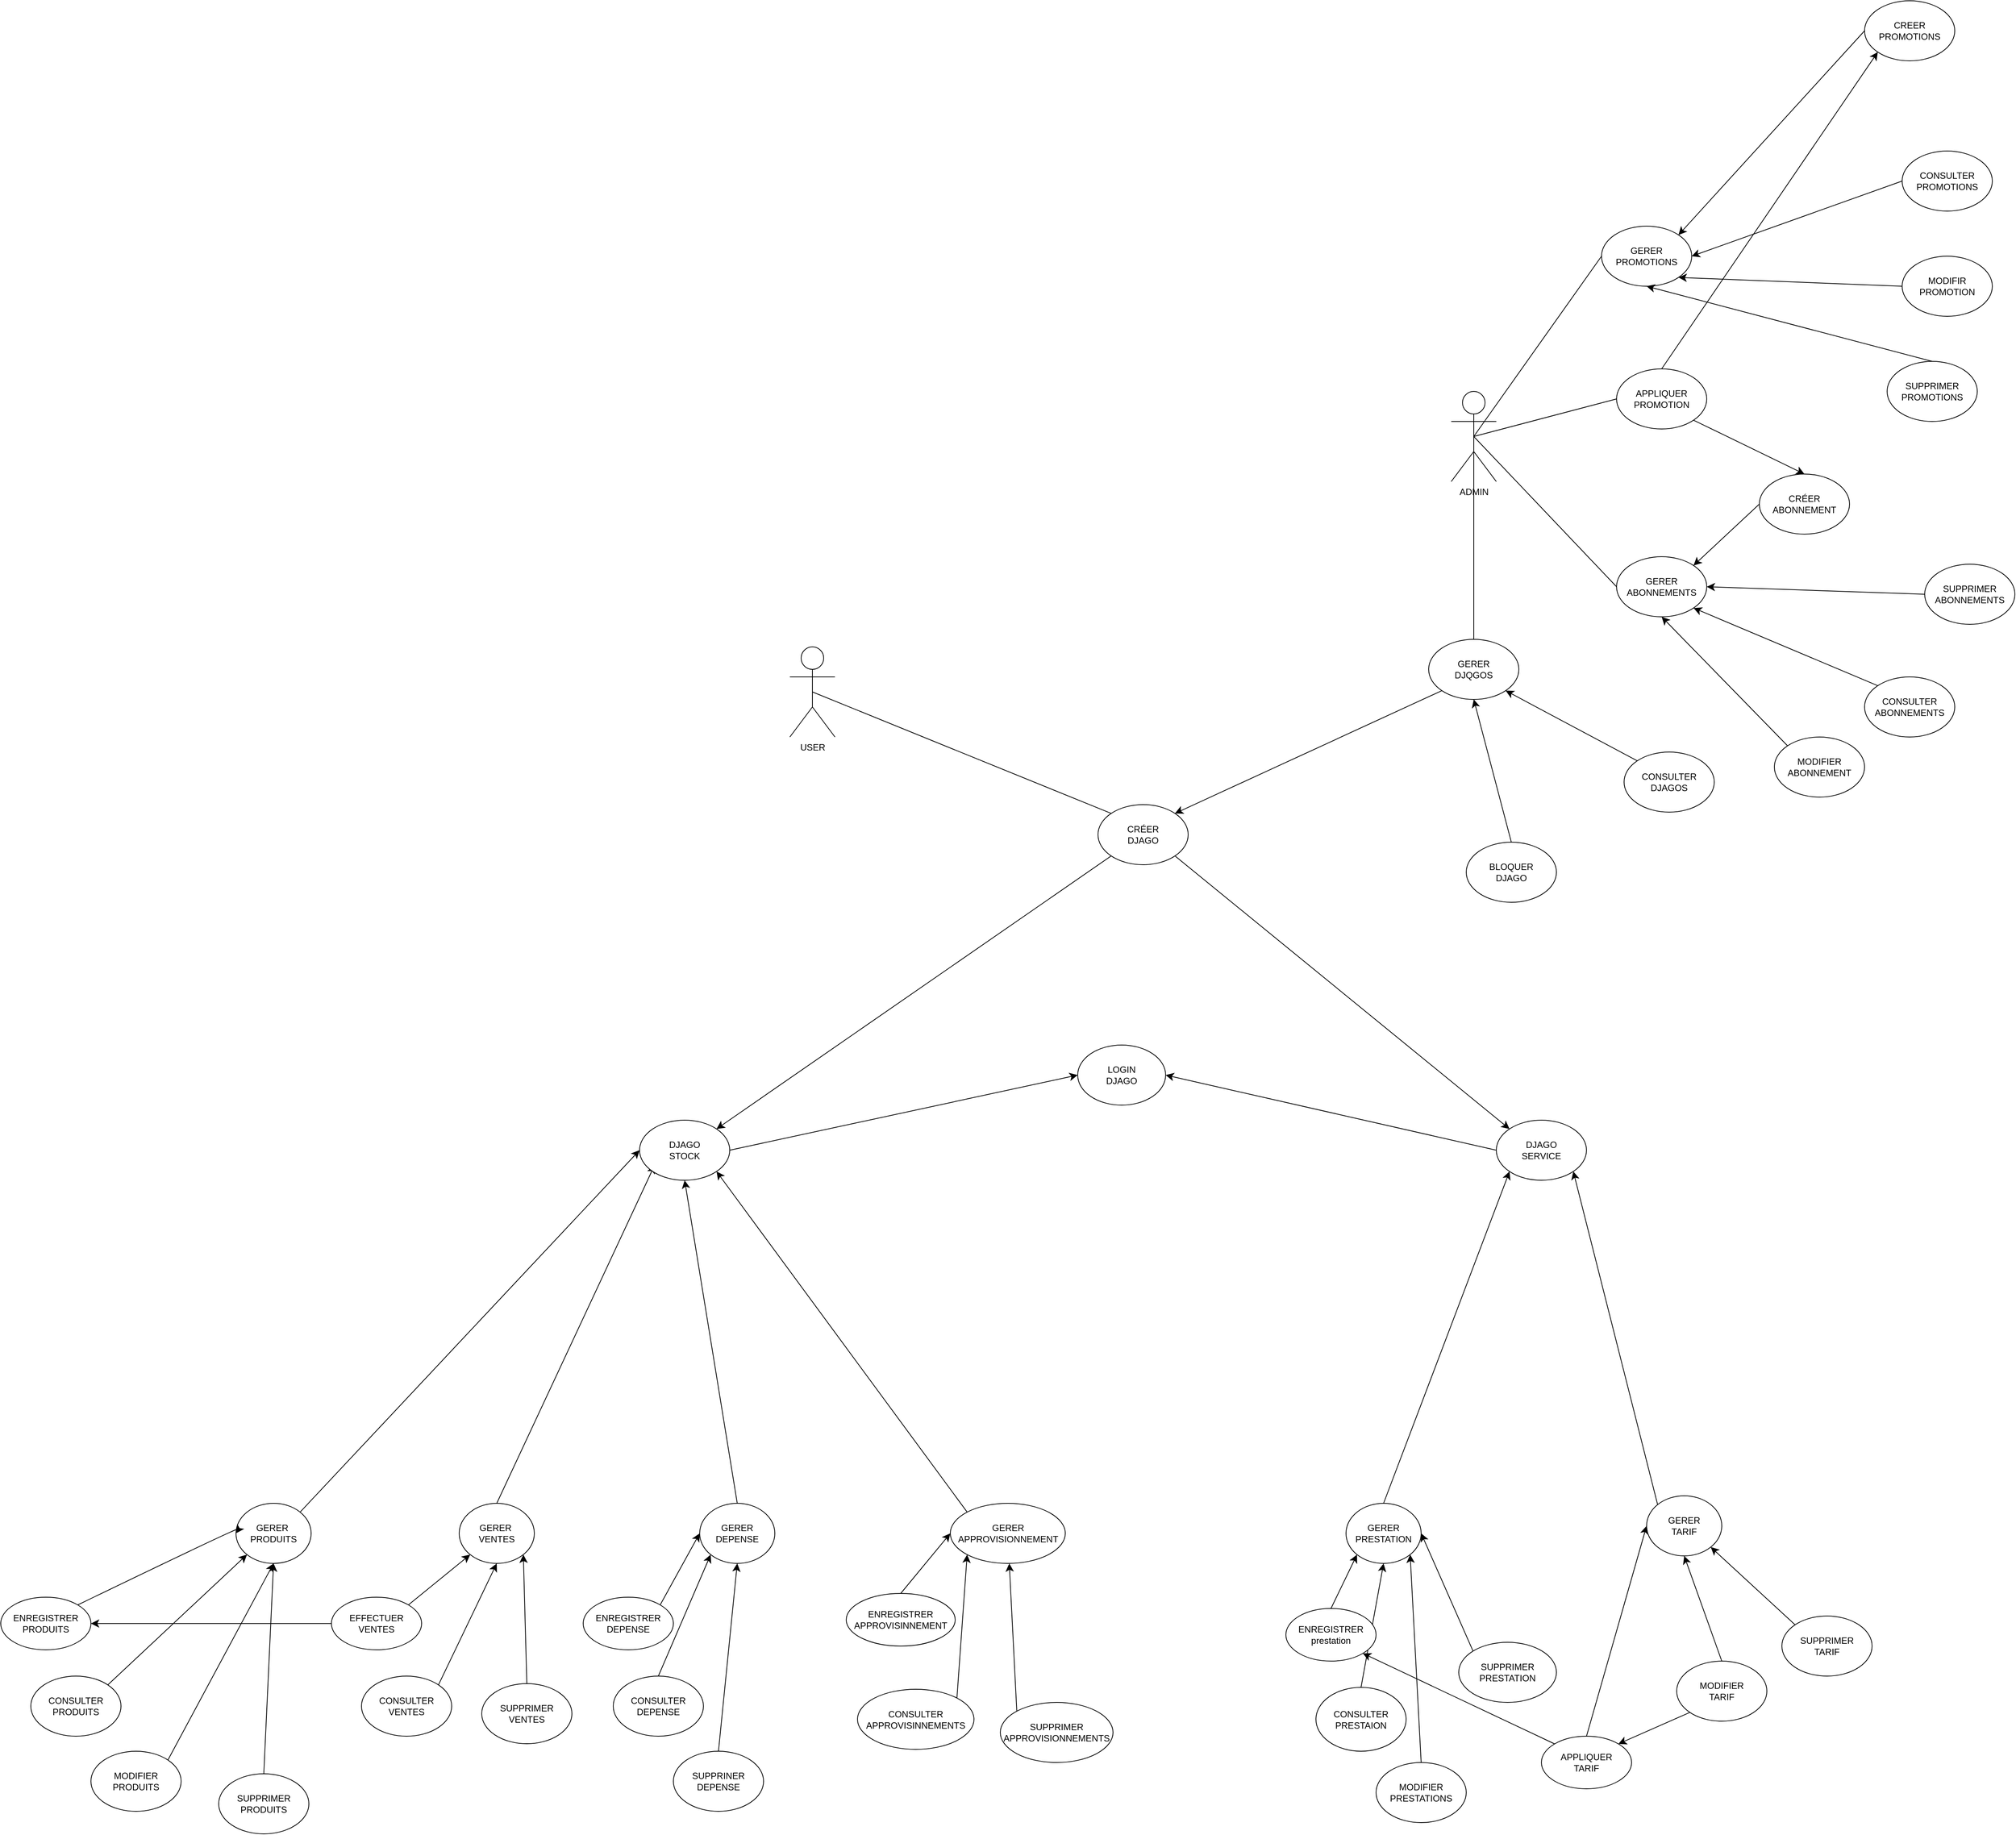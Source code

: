 <mxfile version="24.4.10" type="github">
  <diagram name="Page-1" id="MZ3AWPZT5DLn9-O8bJmc">
    <mxGraphModel dx="5384" dy="4753" grid="1" gridSize="10" guides="1" tooltips="1" connect="1" arrows="1" fold="1" page="1" pageScale="1" pageWidth="827" pageHeight="1169" math="0" shadow="0">
      <root>
        <mxCell id="0" />
        <mxCell id="1" parent="0" />
        <mxCell id="t6TU1K3U_63s48e1gC2M-1" value="USER" style="shape=umlActor;verticalLabelPosition=bottom;verticalAlign=top;html=1;outlineConnect=0;" parent="1" vertex="1">
          <mxGeometry x="-90" y="-940" width="60" height="120" as="geometry" />
        </mxCell>
        <mxCell id="5Mzq799TKKF06reo93Cx-96" style="edgeStyle=none;curved=1;rounded=0;orthogonalLoop=1;jettySize=auto;html=1;exitX=1;exitY=0;exitDx=0;exitDy=0;entryX=0;entryY=0.5;entryDx=0;entryDy=0;fontSize=12;startSize=8;endSize=8;" edge="1" parent="1" source="ilMCgSNwz-HgjAsezBHl-24" target="5Mzq799TKKF06reo93Cx-27">
          <mxGeometry relative="1" as="geometry" />
        </mxCell>
        <mxCell id="ilMCgSNwz-HgjAsezBHl-24" value="GERER&amp;nbsp;&lt;div&gt;PRODUITS&lt;/div&gt;" style="ellipse;whiteSpace=wrap;html=1;spacingTop=0;" parent="1" vertex="1">
          <mxGeometry x="-827" y="200" width="100" height="80" as="geometry" />
        </mxCell>
        <mxCell id="5Mzq799TKKF06reo93Cx-95" style="edgeStyle=none;curved=1;rounded=0;orthogonalLoop=1;jettySize=auto;html=1;exitX=0.5;exitY=0;exitDx=0;exitDy=0;fontSize=12;startSize=8;endSize=8;" edge="1" parent="1" source="ilMCgSNwz-HgjAsezBHl-23">
          <mxGeometry relative="1" as="geometry">
            <mxPoint x="-270" y="-250" as="targetPoint" />
          </mxGeometry>
        </mxCell>
        <mxCell id="ilMCgSNwz-HgjAsezBHl-23" value="GERER&amp;nbsp;&lt;div&gt;VENTES&lt;/div&gt;" style="ellipse;whiteSpace=wrap;html=1;" parent="1" vertex="1">
          <mxGeometry x="-530" y="200" width="100" height="80" as="geometry" />
        </mxCell>
        <mxCell id="5Mzq799TKKF06reo93Cx-94" style="edgeStyle=none;curved=1;rounded=0;orthogonalLoop=1;jettySize=auto;html=1;exitX=0.5;exitY=0;exitDx=0;exitDy=0;entryX=0.5;entryY=1;entryDx=0;entryDy=0;fontSize=12;startSize=8;endSize=8;" edge="1" parent="1" source="ilMCgSNwz-HgjAsezBHl-22" target="5Mzq799TKKF06reo93Cx-27">
          <mxGeometry relative="1" as="geometry" />
        </mxCell>
        <mxCell id="ilMCgSNwz-HgjAsezBHl-22" value="GERER&lt;div&gt;DEPENSE&lt;/div&gt;" style="ellipse;whiteSpace=wrap;html=1;" parent="1" vertex="1">
          <mxGeometry x="-210" y="200" width="100" height="80" as="geometry" />
        </mxCell>
        <mxCell id="5Mzq799TKKF06reo93Cx-93" style="edgeStyle=none;curved=1;rounded=0;orthogonalLoop=1;jettySize=auto;html=1;exitX=0;exitY=0;exitDx=0;exitDy=0;entryX=1;entryY=1;entryDx=0;entryDy=0;fontSize=12;startSize=8;endSize=8;" edge="1" parent="1" source="ilMCgSNwz-HgjAsezBHl-21" target="5Mzq799TKKF06reo93Cx-27">
          <mxGeometry relative="1" as="geometry" />
        </mxCell>
        <mxCell id="ilMCgSNwz-HgjAsezBHl-21" value="GERER&lt;div&gt;APPROVISIONNEMENT&lt;/div&gt;" style="ellipse;whiteSpace=wrap;html=1;" parent="1" vertex="1">
          <mxGeometry x="123.5" y="200" width="153" height="80" as="geometry" />
        </mxCell>
        <mxCell id="5Mzq799TKKF06reo93Cx-89" style="edgeStyle=none;curved=1;rounded=0;orthogonalLoop=1;jettySize=auto;html=1;exitX=0.5;exitY=0;exitDx=0;exitDy=0;entryX=0;entryY=1;entryDx=0;entryDy=0;fontSize=12;startSize=8;endSize=8;" edge="1" parent="1" source="ilMCgSNwz-HgjAsezBHl-20" target="5Mzq799TKKF06reo93Cx-26">
          <mxGeometry relative="1" as="geometry" />
        </mxCell>
        <mxCell id="ilMCgSNwz-HgjAsezBHl-20" value="GERER&lt;div&gt;PRESTATION&lt;/div&gt;" style="ellipse;whiteSpace=wrap;html=1;" parent="1" vertex="1">
          <mxGeometry x="650" y="200" width="100" height="80" as="geometry" />
        </mxCell>
        <mxCell id="5Mzq799TKKF06reo93Cx-91" style="edgeStyle=none;curved=1;rounded=0;orthogonalLoop=1;jettySize=auto;html=1;exitX=0;exitY=0;exitDx=0;exitDy=0;entryX=1;entryY=1;entryDx=0;entryDy=0;fontSize=12;startSize=8;endSize=8;" edge="1" parent="1" source="ilMCgSNwz-HgjAsezBHl-18" target="5Mzq799TKKF06reo93Cx-26">
          <mxGeometry relative="1" as="geometry" />
        </mxCell>
        <mxCell id="ilMCgSNwz-HgjAsezBHl-18" value="GERER&lt;div&gt;TARIF&lt;/div&gt;" style="ellipse;whiteSpace=wrap;html=1;" parent="1" vertex="1">
          <mxGeometry x="1050" y="190" width="100" height="80" as="geometry" />
        </mxCell>
        <mxCell id="5Mzq799TKKF06reo93Cx-97" style="edgeStyle=none;curved=1;rounded=0;orthogonalLoop=1;jettySize=auto;html=1;exitX=0;exitY=1;exitDx=0;exitDy=0;entryX=1;entryY=0;entryDx=0;entryDy=0;fontSize=12;startSize=8;endSize=8;" edge="1" parent="1" source="5Mzq799TKKF06reo93Cx-25" target="5Mzq799TKKF06reo93Cx-27">
          <mxGeometry relative="1" as="geometry" />
        </mxCell>
        <mxCell id="5Mzq799TKKF06reo93Cx-98" style="edgeStyle=none;curved=1;rounded=0;orthogonalLoop=1;jettySize=auto;html=1;exitX=1;exitY=1;exitDx=0;exitDy=0;entryX=0;entryY=0;entryDx=0;entryDy=0;fontSize=12;startSize=8;endSize=8;" edge="1" parent="1" source="5Mzq799TKKF06reo93Cx-25" target="5Mzq799TKKF06reo93Cx-26">
          <mxGeometry relative="1" as="geometry" />
        </mxCell>
        <mxCell id="5Mzq799TKKF06reo93Cx-25" value="CRÉER&lt;div&gt;DJAGO&lt;/div&gt;" style="ellipse;whiteSpace=wrap;html=1;" vertex="1" parent="1">
          <mxGeometry x="320" y="-730" width="120" height="80" as="geometry" />
        </mxCell>
        <mxCell id="5Mzq799TKKF06reo93Cx-102" style="edgeStyle=none;curved=1;rounded=0;orthogonalLoop=1;jettySize=auto;html=1;exitX=0;exitY=0.5;exitDx=0;exitDy=0;entryX=1;entryY=0.5;entryDx=0;entryDy=0;fontSize=12;startSize=8;endSize=8;" edge="1" parent="1" source="5Mzq799TKKF06reo93Cx-26" target="5Mzq799TKKF06reo93Cx-100">
          <mxGeometry relative="1" as="geometry" />
        </mxCell>
        <mxCell id="5Mzq799TKKF06reo93Cx-26" value="DJAGO&lt;div&gt;SERVICE&lt;/div&gt;" style="ellipse;whiteSpace=wrap;html=1;" vertex="1" parent="1">
          <mxGeometry x="850" y="-310" width="120" height="80" as="geometry" />
        </mxCell>
        <mxCell id="5Mzq799TKKF06reo93Cx-103" style="edgeStyle=none;curved=1;rounded=0;orthogonalLoop=1;jettySize=auto;html=1;exitX=1;exitY=0.5;exitDx=0;exitDy=0;entryX=0;entryY=0.5;entryDx=0;entryDy=0;fontSize=12;startSize=8;endSize=8;" edge="1" parent="1" source="5Mzq799TKKF06reo93Cx-27" target="5Mzq799TKKF06reo93Cx-100">
          <mxGeometry relative="1" as="geometry" />
        </mxCell>
        <mxCell id="5Mzq799TKKF06reo93Cx-27" value="DJAGO&lt;div&gt;STOCK&lt;/div&gt;" style="ellipse;whiteSpace=wrap;html=1;" vertex="1" parent="1">
          <mxGeometry x="-290" y="-310" width="120" height="80" as="geometry" />
        </mxCell>
        <mxCell id="5Mzq799TKKF06reo93Cx-59" style="edgeStyle=none;curved=1;rounded=0;orthogonalLoop=1;jettySize=auto;html=1;exitX=1;exitY=0;exitDx=0;exitDy=0;entryX=0.5;entryY=1;entryDx=0;entryDy=0;fontSize=12;startSize=8;endSize=8;" edge="1" parent="1" source="5Mzq799TKKF06reo93Cx-34" target="ilMCgSNwz-HgjAsezBHl-24">
          <mxGeometry relative="1" as="geometry" />
        </mxCell>
        <mxCell id="5Mzq799TKKF06reo93Cx-34" value="MODIFIER&lt;div&gt;PRODUITS&lt;/div&gt;" style="ellipse;whiteSpace=wrap;html=1;" vertex="1" parent="1">
          <mxGeometry x="-1020" y="530" width="120" height="80" as="geometry" />
        </mxCell>
        <mxCell id="5Mzq799TKKF06reo93Cx-58" style="edgeStyle=none;curved=1;rounded=0;orthogonalLoop=1;jettySize=auto;html=1;exitX=1;exitY=0;exitDx=0;exitDy=0;entryX=0;entryY=1;entryDx=0;entryDy=0;fontSize=12;startSize=8;endSize=8;" edge="1" parent="1" source="5Mzq799TKKF06reo93Cx-35" target="ilMCgSNwz-HgjAsezBHl-24">
          <mxGeometry relative="1" as="geometry" />
        </mxCell>
        <mxCell id="5Mzq799TKKF06reo93Cx-35" value="&lt;div&gt;CONSULTER&lt;/div&gt;&lt;div&gt;PRODUITS&lt;/div&gt;" style="ellipse;whiteSpace=wrap;html=1;" vertex="1" parent="1">
          <mxGeometry x="-1100" y="430" width="120" height="80" as="geometry" />
        </mxCell>
        <mxCell id="5Mzq799TKKF06reo93Cx-57" style="edgeStyle=none;curved=1;rounded=0;orthogonalLoop=1;jettySize=auto;html=1;exitX=1;exitY=0;exitDx=0;exitDy=0;entryX=0;entryY=0.5;entryDx=0;entryDy=0;fontSize=12;startSize=8;endSize=8;" edge="1" parent="1" source="5Mzq799TKKF06reo93Cx-36" target="ilMCgSNwz-HgjAsezBHl-24">
          <mxGeometry relative="1" as="geometry">
            <Array as="points">
              <mxPoint x="-820" y="230" />
            </Array>
          </mxGeometry>
        </mxCell>
        <mxCell id="5Mzq799TKKF06reo93Cx-36" value="&lt;div&gt;ENREGISTRER&lt;/div&gt;&lt;div&gt;PRODUITS&lt;/div&gt;" style="ellipse;whiteSpace=wrap;html=1;" vertex="1" parent="1">
          <mxGeometry x="-1140" y="325" width="120" height="70" as="geometry" />
        </mxCell>
        <mxCell id="5Mzq799TKKF06reo93Cx-60" style="edgeStyle=none;curved=1;rounded=0;orthogonalLoop=1;jettySize=auto;html=1;exitX=0.5;exitY=0;exitDx=0;exitDy=0;entryX=0.5;entryY=1;entryDx=0;entryDy=0;fontSize=12;startSize=8;endSize=8;" edge="1" parent="1" source="5Mzq799TKKF06reo93Cx-38" target="ilMCgSNwz-HgjAsezBHl-24">
          <mxGeometry relative="1" as="geometry" />
        </mxCell>
        <mxCell id="5Mzq799TKKF06reo93Cx-38" value="SUPPRIMER&lt;div&gt;PRODUITS&lt;/div&gt;" style="ellipse;whiteSpace=wrap;html=1;" vertex="1" parent="1">
          <mxGeometry x="-850" y="560" width="120" height="80" as="geometry" />
        </mxCell>
        <mxCell id="5Mzq799TKKF06reo93Cx-63" style="edgeStyle=none;curved=1;rounded=0;orthogonalLoop=1;jettySize=auto;html=1;exitX=1;exitY=0;exitDx=0;exitDy=0;entryX=0.5;entryY=1;entryDx=0;entryDy=0;fontSize=12;startSize=8;endSize=8;" edge="1" parent="1" source="5Mzq799TKKF06reo93Cx-40" target="ilMCgSNwz-HgjAsezBHl-23">
          <mxGeometry relative="1" as="geometry" />
        </mxCell>
        <mxCell id="5Mzq799TKKF06reo93Cx-40" value="CONSULTER&lt;div&gt;VENTES&lt;/div&gt;" style="ellipse;whiteSpace=wrap;html=1;" vertex="1" parent="1">
          <mxGeometry x="-660" y="430" width="120" height="80" as="geometry" />
        </mxCell>
        <mxCell id="5Mzq799TKKF06reo93Cx-61" style="edgeStyle=none;curved=1;rounded=0;orthogonalLoop=1;jettySize=auto;html=1;exitX=1;exitY=0;exitDx=0;exitDy=0;entryX=0;entryY=1;entryDx=0;entryDy=0;fontSize=12;startSize=8;endSize=8;" edge="1" parent="1" source="5Mzq799TKKF06reo93Cx-41" target="ilMCgSNwz-HgjAsezBHl-23">
          <mxGeometry relative="1" as="geometry" />
        </mxCell>
        <mxCell id="5Mzq799TKKF06reo93Cx-62" style="edgeStyle=none;curved=1;rounded=0;orthogonalLoop=1;jettySize=auto;html=1;entryX=1;entryY=0.5;entryDx=0;entryDy=0;fontSize=12;startSize=8;endSize=8;" edge="1" parent="1" source="5Mzq799TKKF06reo93Cx-41" target="5Mzq799TKKF06reo93Cx-36">
          <mxGeometry relative="1" as="geometry" />
        </mxCell>
        <mxCell id="5Mzq799TKKF06reo93Cx-41" value="EFFECTUER&lt;div&gt;VENTES&lt;/div&gt;" style="ellipse;whiteSpace=wrap;html=1;" vertex="1" parent="1">
          <mxGeometry x="-700" y="325" width="120" height="70" as="geometry" />
        </mxCell>
        <mxCell id="5Mzq799TKKF06reo93Cx-64" style="edgeStyle=none;curved=1;rounded=0;orthogonalLoop=1;jettySize=auto;html=1;exitX=0.5;exitY=0;exitDx=0;exitDy=0;entryX=1;entryY=1;entryDx=0;entryDy=0;fontSize=12;startSize=8;endSize=8;" edge="1" parent="1" source="5Mzq799TKKF06reo93Cx-42" target="ilMCgSNwz-HgjAsezBHl-23">
          <mxGeometry relative="1" as="geometry" />
        </mxCell>
        <mxCell id="5Mzq799TKKF06reo93Cx-42" value="SUPPRIMER&lt;div&gt;VENTES&lt;/div&gt;" style="ellipse;whiteSpace=wrap;html=1;" vertex="1" parent="1">
          <mxGeometry x="-500" y="440" width="120" height="80" as="geometry" />
        </mxCell>
        <mxCell id="5Mzq799TKKF06reo93Cx-67" style="edgeStyle=none;curved=1;rounded=0;orthogonalLoop=1;jettySize=auto;html=1;exitX=0.5;exitY=0;exitDx=0;exitDy=0;entryX=0.5;entryY=1;entryDx=0;entryDy=0;fontSize=12;startSize=8;endSize=8;" edge="1" parent="1" source="5Mzq799TKKF06reo93Cx-43" target="ilMCgSNwz-HgjAsezBHl-22">
          <mxGeometry relative="1" as="geometry" />
        </mxCell>
        <mxCell id="5Mzq799TKKF06reo93Cx-43" value="SUPPRINER&lt;div&gt;DEPENSE&lt;/div&gt;" style="ellipse;whiteSpace=wrap;html=1;" vertex="1" parent="1">
          <mxGeometry x="-245" y="530" width="120" height="80" as="geometry" />
        </mxCell>
        <mxCell id="5Mzq799TKKF06reo93Cx-66" style="edgeStyle=none;curved=1;rounded=0;orthogonalLoop=1;jettySize=auto;html=1;exitX=0.5;exitY=0;exitDx=0;exitDy=0;entryX=0;entryY=1;entryDx=0;entryDy=0;fontSize=12;startSize=8;endSize=8;" edge="1" parent="1" source="5Mzq799TKKF06reo93Cx-44" target="ilMCgSNwz-HgjAsezBHl-22">
          <mxGeometry relative="1" as="geometry" />
        </mxCell>
        <mxCell id="5Mzq799TKKF06reo93Cx-44" value="CONSULTER&lt;div&gt;DEPENSE&lt;/div&gt;" style="ellipse;whiteSpace=wrap;html=1;" vertex="1" parent="1">
          <mxGeometry x="-325" y="430" width="120" height="80" as="geometry" />
        </mxCell>
        <mxCell id="5Mzq799TKKF06reo93Cx-65" style="edgeStyle=none;curved=1;rounded=0;orthogonalLoop=1;jettySize=auto;html=1;exitX=1;exitY=0;exitDx=0;exitDy=0;entryX=0;entryY=0.5;entryDx=0;entryDy=0;fontSize=12;startSize=8;endSize=8;" edge="1" parent="1" source="5Mzq799TKKF06reo93Cx-45" target="ilMCgSNwz-HgjAsezBHl-22">
          <mxGeometry relative="1" as="geometry" />
        </mxCell>
        <mxCell id="5Mzq799TKKF06reo93Cx-45" value="&lt;div&gt;ENREGISTRER&lt;/div&gt;&lt;div&gt;DEPENSE&lt;/div&gt;" style="ellipse;whiteSpace=wrap;html=1;" vertex="1" parent="1">
          <mxGeometry x="-365" y="325" width="120" height="70" as="geometry" />
        </mxCell>
        <mxCell id="5Mzq799TKKF06reo93Cx-69" style="edgeStyle=none;curved=1;rounded=0;orthogonalLoop=1;jettySize=auto;html=1;exitX=1;exitY=0;exitDx=0;exitDy=0;entryX=0;entryY=1;entryDx=0;entryDy=0;fontSize=12;startSize=8;endSize=8;" edge="1" parent="1" source="5Mzq799TKKF06reo93Cx-48" target="ilMCgSNwz-HgjAsezBHl-21">
          <mxGeometry relative="1" as="geometry" />
        </mxCell>
        <mxCell id="5Mzq799TKKF06reo93Cx-48" value="CONSULTER&lt;div&gt;APPROVISINNEMENTS&lt;br&gt;&lt;/div&gt;" style="ellipse;whiteSpace=wrap;html=1;" vertex="1" parent="1">
          <mxGeometry y="447.5" width="155" height="80" as="geometry" />
        </mxCell>
        <mxCell id="5Mzq799TKKF06reo93Cx-68" style="edgeStyle=none;curved=1;rounded=0;orthogonalLoop=1;jettySize=auto;html=1;exitX=0.5;exitY=0;exitDx=0;exitDy=0;entryX=0;entryY=0.5;entryDx=0;entryDy=0;fontSize=12;startSize=8;endSize=8;" edge="1" parent="1" source="5Mzq799TKKF06reo93Cx-49" target="ilMCgSNwz-HgjAsezBHl-21">
          <mxGeometry relative="1" as="geometry" />
        </mxCell>
        <mxCell id="5Mzq799TKKF06reo93Cx-49" value="ENREGISTRER&lt;div&gt;APPROVISINNEMENT&lt;/div&gt;" style="ellipse;whiteSpace=wrap;html=1;" vertex="1" parent="1">
          <mxGeometry x="-15" y="320" width="145" height="70" as="geometry" />
        </mxCell>
        <mxCell id="5Mzq799TKKF06reo93Cx-70" style="edgeStyle=none;curved=1;rounded=0;orthogonalLoop=1;jettySize=auto;html=1;exitX=0;exitY=0;exitDx=0;exitDy=0;fontSize=12;startSize=8;endSize=8;" edge="1" parent="1" source="5Mzq799TKKF06reo93Cx-50" target="ilMCgSNwz-HgjAsezBHl-21">
          <mxGeometry relative="1" as="geometry" />
        </mxCell>
        <mxCell id="5Mzq799TKKF06reo93Cx-50" value="SUPPRIMER&lt;div&gt;APPROVISIONNEMENTS&lt;/div&gt;" style="ellipse;whiteSpace=wrap;html=1;" vertex="1" parent="1">
          <mxGeometry x="190" y="465" width="150" height="80" as="geometry" />
        </mxCell>
        <mxCell id="5Mzq799TKKF06reo93Cx-74" style="edgeStyle=none;curved=1;rounded=0;orthogonalLoop=1;jettySize=auto;html=1;exitX=0.5;exitY=0;exitDx=0;exitDy=0;fontSize=12;startSize=8;endSize=8;entryX=1;entryY=1;entryDx=0;entryDy=0;" edge="1" parent="1" source="5Mzq799TKKF06reo93Cx-52" target="ilMCgSNwz-HgjAsezBHl-20">
          <mxGeometry relative="1" as="geometry">
            <mxPoint x="750.556" y="240" as="targetPoint" />
          </mxGeometry>
        </mxCell>
        <mxCell id="5Mzq799TKKF06reo93Cx-52" value="MODIFIER&lt;div&gt;PRESTATIONS&lt;/div&gt;" style="ellipse;whiteSpace=wrap;html=1;" vertex="1" parent="1">
          <mxGeometry x="690" y="545" width="120" height="80" as="geometry" />
        </mxCell>
        <mxCell id="5Mzq799TKKF06reo93Cx-72" style="edgeStyle=none;curved=1;rounded=0;orthogonalLoop=1;jettySize=auto;html=1;exitX=0.5;exitY=0;exitDx=0;exitDy=0;entryX=0.5;entryY=1;entryDx=0;entryDy=0;fontSize=12;startSize=8;endSize=8;" edge="1" parent="1" source="5Mzq799TKKF06reo93Cx-53" target="ilMCgSNwz-HgjAsezBHl-20">
          <mxGeometry relative="1" as="geometry" />
        </mxCell>
        <mxCell id="5Mzq799TKKF06reo93Cx-53" value="&lt;div&gt;CONSULTER&lt;/div&gt;&lt;div&gt;PRESTAION&lt;/div&gt;" style="ellipse;whiteSpace=wrap;html=1;" vertex="1" parent="1">
          <mxGeometry x="610" y="445" width="120" height="85" as="geometry" />
        </mxCell>
        <mxCell id="5Mzq799TKKF06reo93Cx-71" style="edgeStyle=none;curved=1;rounded=0;orthogonalLoop=1;jettySize=auto;html=1;exitX=0.5;exitY=0;exitDx=0;exitDy=0;entryX=0;entryY=1;entryDx=0;entryDy=0;fontSize=12;startSize=8;endSize=8;" edge="1" parent="1" source="5Mzq799TKKF06reo93Cx-54" target="ilMCgSNwz-HgjAsezBHl-20">
          <mxGeometry relative="1" as="geometry" />
        </mxCell>
        <mxCell id="5Mzq799TKKF06reo93Cx-54" value="&lt;div&gt;ENREGISTRER&lt;/div&gt;&lt;div&gt;prestation&lt;/div&gt;" style="ellipse;whiteSpace=wrap;html=1;" vertex="1" parent="1">
          <mxGeometry x="570" y="340" width="120" height="70" as="geometry" />
        </mxCell>
        <mxCell id="5Mzq799TKKF06reo93Cx-79" style="edgeStyle=none;curved=1;rounded=0;orthogonalLoop=1;jettySize=auto;html=1;exitX=0;exitY=0;exitDx=0;exitDy=0;entryX=1;entryY=0.5;entryDx=0;entryDy=0;fontSize=12;startSize=8;endSize=8;" edge="1" parent="1" source="5Mzq799TKKF06reo93Cx-55" target="ilMCgSNwz-HgjAsezBHl-20">
          <mxGeometry relative="1" as="geometry" />
        </mxCell>
        <mxCell id="5Mzq799TKKF06reo93Cx-55" value="SUPPRIMER&lt;div&gt;PRESTATION&lt;/div&gt;" style="ellipse;whiteSpace=wrap;html=1;" vertex="1" parent="1">
          <mxGeometry x="800" y="385" width="130" height="80" as="geometry" />
        </mxCell>
        <mxCell id="5Mzq799TKKF06reo93Cx-85" style="edgeStyle=none;curved=1;rounded=0;orthogonalLoop=1;jettySize=auto;html=1;exitX=0;exitY=1;exitDx=0;exitDy=0;entryX=1;entryY=0;entryDx=0;entryDy=0;fontSize=12;startSize=8;endSize=8;" edge="1" parent="1" source="5Mzq799TKKF06reo93Cx-75" target="5Mzq799TKKF06reo93Cx-77">
          <mxGeometry relative="1" as="geometry" />
        </mxCell>
        <mxCell id="5Mzq799TKKF06reo93Cx-86" style="edgeStyle=none;curved=1;rounded=0;orthogonalLoop=1;jettySize=auto;html=1;exitX=0.5;exitY=0;exitDx=0;exitDy=0;entryX=0.5;entryY=1;entryDx=0;entryDy=0;fontSize=12;startSize=8;endSize=8;" edge="1" parent="1" source="5Mzq799TKKF06reo93Cx-75" target="ilMCgSNwz-HgjAsezBHl-18">
          <mxGeometry relative="1" as="geometry" />
        </mxCell>
        <mxCell id="5Mzq799TKKF06reo93Cx-75" value="MODIFIER&lt;div&gt;TARIF&lt;/div&gt;" style="ellipse;whiteSpace=wrap;html=1;" vertex="1" parent="1">
          <mxGeometry x="1090" y="410" width="120" height="80" as="geometry" />
        </mxCell>
        <mxCell id="5Mzq799TKKF06reo93Cx-80" style="edgeStyle=none;curved=1;rounded=0;orthogonalLoop=1;jettySize=auto;html=1;exitX=0.5;exitY=0;exitDx=0;exitDy=0;entryX=0;entryY=0.5;entryDx=0;entryDy=0;fontSize=12;startSize=8;endSize=8;" edge="1" parent="1" source="5Mzq799TKKF06reo93Cx-77" target="ilMCgSNwz-HgjAsezBHl-18">
          <mxGeometry relative="1" as="geometry" />
        </mxCell>
        <mxCell id="5Mzq799TKKF06reo93Cx-81" style="edgeStyle=none;curved=1;rounded=0;orthogonalLoop=1;jettySize=auto;html=1;exitX=0;exitY=0;exitDx=0;exitDy=0;entryX=1;entryY=1;entryDx=0;entryDy=0;fontSize=12;startSize=8;endSize=8;" edge="1" parent="1" source="5Mzq799TKKF06reo93Cx-77" target="5Mzq799TKKF06reo93Cx-54">
          <mxGeometry relative="1" as="geometry" />
        </mxCell>
        <mxCell id="5Mzq799TKKF06reo93Cx-77" value="&lt;div&gt;APPLIQUER&lt;/div&gt;&lt;div&gt;TARIF&lt;/div&gt;" style="ellipse;whiteSpace=wrap;html=1;" vertex="1" parent="1">
          <mxGeometry x="910" y="510" width="120" height="70" as="geometry" />
        </mxCell>
        <mxCell id="5Mzq799TKKF06reo93Cx-87" style="edgeStyle=none;curved=1;rounded=0;orthogonalLoop=1;jettySize=auto;html=1;exitX=0;exitY=0;exitDx=0;exitDy=0;entryX=1;entryY=1;entryDx=0;entryDy=0;fontSize=12;startSize=8;endSize=8;" edge="1" parent="1" source="5Mzq799TKKF06reo93Cx-78" target="ilMCgSNwz-HgjAsezBHl-18">
          <mxGeometry relative="1" as="geometry" />
        </mxCell>
        <mxCell id="5Mzq799TKKF06reo93Cx-78" value="SUPPRIMER&lt;div&gt;TARIF&lt;/div&gt;" style="ellipse;whiteSpace=wrap;html=1;" vertex="1" parent="1">
          <mxGeometry x="1230" y="350" width="120" height="80" as="geometry" />
        </mxCell>
        <mxCell id="5Mzq799TKKF06reo93Cx-100" value="LOGIN&lt;div&gt;DJAGO&lt;/div&gt;" style="ellipse;whiteSpace=wrap;html=1;" vertex="1" parent="1">
          <mxGeometry x="293" y="-410" width="117" height="80" as="geometry" />
        </mxCell>
        <mxCell id="5Mzq799TKKF06reo93Cx-109" value="ADMIN" style="shape=umlActor;verticalLabelPosition=bottom;verticalAlign=top;html=1;outlineConnect=0;" vertex="1" parent="1">
          <mxGeometry x="790" y="-1280" width="60" height="120" as="geometry" />
        </mxCell>
        <mxCell id="5Mzq799TKKF06reo93Cx-118" style="edgeStyle=none;curved=1;rounded=0;orthogonalLoop=1;jettySize=auto;html=1;exitX=0;exitY=1;exitDx=0;exitDy=0;entryX=1;entryY=0;entryDx=0;entryDy=0;fontSize=12;startSize=8;endSize=8;" edge="1" parent="1" source="5Mzq799TKKF06reo93Cx-117" target="5Mzq799TKKF06reo93Cx-25">
          <mxGeometry relative="1" as="geometry" />
        </mxCell>
        <mxCell id="5Mzq799TKKF06reo93Cx-117" value="GERER&lt;div&gt;DJQGOS&lt;/div&gt;" style="ellipse;whiteSpace=wrap;html=1;" vertex="1" parent="1">
          <mxGeometry x="760" y="-950" width="120" height="80" as="geometry" />
        </mxCell>
        <mxCell id="5Mzq799TKKF06reo93Cx-121" value="" style="endArrow=none;html=1;rounded=0;fontSize=12;startSize=8;endSize=8;curved=1;entryX=0.5;entryY=0.5;entryDx=0;entryDy=0;entryPerimeter=0;exitX=0.5;exitY=0;exitDx=0;exitDy=0;" edge="1" parent="1" source="5Mzq799TKKF06reo93Cx-117" target="5Mzq799TKKF06reo93Cx-109">
          <mxGeometry width="50" height="50" relative="1" as="geometry">
            <mxPoint x="860" y="-860" as="sourcePoint" />
            <mxPoint x="910" y="-910" as="targetPoint" />
          </mxGeometry>
        </mxCell>
        <mxCell id="5Mzq799TKKF06reo93Cx-122" value="" style="endArrow=none;html=1;rounded=0;fontSize=12;startSize=8;endSize=8;curved=1;exitX=0.5;exitY=0.5;exitDx=0;exitDy=0;exitPerimeter=0;entryX=0;entryY=0;entryDx=0;entryDy=0;" edge="1" parent="1" source="t6TU1K3U_63s48e1gC2M-1" target="5Mzq799TKKF06reo93Cx-25">
          <mxGeometry width="50" height="50" relative="1" as="geometry">
            <mxPoint x="860" y="-860" as="sourcePoint" />
            <mxPoint x="910" y="-910" as="targetPoint" />
          </mxGeometry>
        </mxCell>
        <mxCell id="5Mzq799TKKF06reo93Cx-141" style="edgeStyle=none;curved=1;rounded=0;orthogonalLoop=1;jettySize=auto;html=1;exitX=0;exitY=0;exitDx=0;exitDy=0;entryX=1;entryY=1;entryDx=0;entryDy=0;fontSize=12;startSize=8;endSize=8;" edge="1" parent="1" source="5Mzq799TKKF06reo93Cx-125" target="5Mzq799TKKF06reo93Cx-117">
          <mxGeometry relative="1" as="geometry" />
        </mxCell>
        <mxCell id="5Mzq799TKKF06reo93Cx-125" value="CONSULTER&lt;div&gt;DJAGOS&lt;/div&gt;" style="ellipse;whiteSpace=wrap;html=1;" vertex="1" parent="1">
          <mxGeometry x="1020" y="-800" width="120" height="80" as="geometry" />
        </mxCell>
        <mxCell id="5Mzq799TKKF06reo93Cx-142" style="edgeStyle=none;curved=1;rounded=0;orthogonalLoop=1;jettySize=auto;html=1;exitX=0.5;exitY=0;exitDx=0;exitDy=0;entryX=0.5;entryY=1;entryDx=0;entryDy=0;fontSize=12;startSize=8;endSize=8;" edge="1" parent="1" source="5Mzq799TKKF06reo93Cx-126" target="5Mzq799TKKF06reo93Cx-117">
          <mxGeometry relative="1" as="geometry" />
        </mxCell>
        <mxCell id="5Mzq799TKKF06reo93Cx-126" value="BLOQUER&lt;div&gt;DJAGO&lt;/div&gt;" style="ellipse;whiteSpace=wrap;html=1;" vertex="1" parent="1">
          <mxGeometry x="810" y="-680" width="120" height="80" as="geometry" />
        </mxCell>
        <mxCell id="5Mzq799TKKF06reo93Cx-144" style="edgeStyle=none;curved=1;rounded=0;orthogonalLoop=1;jettySize=auto;html=1;exitX=0;exitY=0.5;exitDx=0;exitDy=0;entryX=1;entryY=0;entryDx=0;entryDy=0;fontSize=12;startSize=8;endSize=8;" edge="1" parent="1" source="5Mzq799TKKF06reo93Cx-128" target="5Mzq799TKKF06reo93Cx-130">
          <mxGeometry relative="1" as="geometry" />
        </mxCell>
        <mxCell id="5Mzq799TKKF06reo93Cx-128" value="CRÉER&lt;div&gt;ABONNEMENT&lt;/div&gt;" style="ellipse;whiteSpace=wrap;html=1;" vertex="1" parent="1">
          <mxGeometry x="1200" y="-1170" width="120" height="80" as="geometry" />
        </mxCell>
        <mxCell id="5Mzq799TKKF06reo93Cx-151" style="edgeStyle=none;curved=1;rounded=0;orthogonalLoop=1;jettySize=auto;html=1;exitX=0;exitY=0.5;exitDx=0;exitDy=0;entryX=1;entryY=0;entryDx=0;entryDy=0;fontSize=12;startSize=8;endSize=8;" edge="1" parent="1" source="5Mzq799TKKF06reo93Cx-129" target="5Mzq799TKKF06reo93Cx-131">
          <mxGeometry relative="1" as="geometry" />
        </mxCell>
        <mxCell id="5Mzq799TKKF06reo93Cx-129" value="CREER PROMOTIONS" style="ellipse;whiteSpace=wrap;html=1;" vertex="1" parent="1">
          <mxGeometry x="1340" y="-1800" width="120" height="80" as="geometry" />
        </mxCell>
        <mxCell id="5Mzq799TKKF06reo93Cx-130" value="GERER&lt;div&gt;ABONNEMENTS&lt;/div&gt;" style="ellipse;whiteSpace=wrap;html=1;" vertex="1" parent="1">
          <mxGeometry x="1010" y="-1060" width="120" height="80" as="geometry" />
        </mxCell>
        <mxCell id="5Mzq799TKKF06reo93Cx-131" value="GERER&lt;div&gt;PROMOTIONS&lt;/div&gt;" style="ellipse;whiteSpace=wrap;html=1;" vertex="1" parent="1">
          <mxGeometry x="990" y="-1500" width="120" height="80" as="geometry" />
        </mxCell>
        <mxCell id="5Mzq799TKKF06reo93Cx-146" style="edgeStyle=none;curved=1;rounded=0;orthogonalLoop=1;jettySize=auto;html=1;exitX=0;exitY=0;exitDx=0;exitDy=0;entryX=1;entryY=1;entryDx=0;entryDy=0;fontSize=12;startSize=8;endSize=8;" edge="1" parent="1" source="5Mzq799TKKF06reo93Cx-135" target="5Mzq799TKKF06reo93Cx-130">
          <mxGeometry relative="1" as="geometry" />
        </mxCell>
        <mxCell id="5Mzq799TKKF06reo93Cx-135" value="&lt;div&gt;CONSULTER&lt;/div&gt;&lt;div&gt;ABONNEMENTS&lt;span style=&quot;color: rgba(0, 0, 0, 0); font-family: monospace; font-size: 0px; text-align: start; text-wrap: nowrap; background-color: initial;&quot;&gt;%3CmxGraphModel%3E%3Croot%3E%3CmxCell%20id%3D%220%22%2F%3E%3CmxCell%20id%3D%221%22%20parent%3D%220%22%2F%3E%3CmxCell%20id%3D%222%22%20value%3D%22CR%C3%89ER%26lt%3Bdiv%26gt%3BABONNEMENT%26lt%3B%2Fdiv%26gt%3B%22%20style%3D%22ellipse%3BwhiteSpace%3Dwrap%3Bhtml%3D1%3B%22%20vertex%3D%221%22%20parent%3D%221%22%3E%3CmxGeometry%20x%3D%221310%22%20y%3D%22-1030%22%20width%3D%22120%22%20height%3D%2280%22%20as%3D%22geometry%22%2F%3E%3C%2FmxCell%3E%3C%2Froot%3E%3C%2FmxGraphModel%3E&lt;/span&gt;&lt;/div&gt;" style="ellipse;whiteSpace=wrap;html=1;" vertex="1" parent="1">
          <mxGeometry x="1340" y="-900" width="120" height="80" as="geometry" />
        </mxCell>
        <mxCell id="5Mzq799TKKF06reo93Cx-143" style="edgeStyle=none;curved=1;rounded=0;orthogonalLoop=1;jettySize=auto;html=1;exitX=0;exitY=0;exitDx=0;exitDy=0;entryX=0.5;entryY=1;entryDx=0;entryDy=0;fontSize=12;startSize=8;endSize=8;" edge="1" parent="1" source="5Mzq799TKKF06reo93Cx-136" target="5Mzq799TKKF06reo93Cx-130">
          <mxGeometry relative="1" as="geometry" />
        </mxCell>
        <mxCell id="5Mzq799TKKF06reo93Cx-136" value="&lt;div&gt;MODIFIER&lt;/div&gt;&lt;div&gt;ABONNEMENT&lt;/div&gt;" style="ellipse;whiteSpace=wrap;html=1;" vertex="1" parent="1">
          <mxGeometry x="1220" y="-820" width="120" height="80" as="geometry" />
        </mxCell>
        <mxCell id="5Mzq799TKKF06reo93Cx-147" style="edgeStyle=none;curved=1;rounded=0;orthogonalLoop=1;jettySize=auto;html=1;exitX=0;exitY=0.5;exitDx=0;exitDy=0;fontSize=12;startSize=8;endSize=8;entryX=1;entryY=0.5;entryDx=0;entryDy=0;" edge="1" parent="1" source="5Mzq799TKKF06reo93Cx-137" target="5Mzq799TKKF06reo93Cx-130">
          <mxGeometry relative="1" as="geometry">
            <mxPoint x="1110" y="-1080" as="targetPoint" />
          </mxGeometry>
        </mxCell>
        <mxCell id="5Mzq799TKKF06reo93Cx-137" value="&lt;div&gt;SUPPRIMER&lt;/div&gt;&lt;div&gt;ABONNEMENTS&lt;span style=&quot;color: rgba(0, 0, 0, 0); font-family: monospace; font-size: 0px; text-align: start; text-wrap: nowrap; background-color: initial;&quot;&gt;%3CmxGraphModel%3E%3Croot%3E%3CmxCell%20id%3D%220%22%2F%3E%3CmxCell%20id%3D%221%22%20parent%3D%220%22%2F%3E%3CmxCell%20id%3D%222%22%20value%3D%22CR%C3%89ER%26lt%3Bdiv%26gt%3BABONNEMENT%26lt%3B%2Fdiv%26gt%3B%22%20style%3D%22ellipse%3BwhiteSpace%3Dwrap%3Bhtml%3D1%3B%22%20vertex%3D%221%22%20parent%3D%221%22%3E%3CmxGeometry%20x%3D%221310%22%20y%3D%22-1030%22%20width%3D%22120%22%20height%3D%2280%22%20as%3D%22geometry%22%2F%3E%3C%2FmxCell%3E%3C%2Froot%3E%3C%2FmxGraphModel%3E&lt;/span&gt;&lt;/div&gt;" style="ellipse;whiteSpace=wrap;html=1;" vertex="1" parent="1">
          <mxGeometry x="1420" y="-1050" width="120" height="80" as="geometry" />
        </mxCell>
        <mxCell id="5Mzq799TKKF06reo93Cx-154" style="edgeStyle=none;curved=1;rounded=0;orthogonalLoop=1;jettySize=auto;html=1;exitX=0;exitY=0.5;exitDx=0;exitDy=0;entryX=1;entryY=1;entryDx=0;entryDy=0;fontSize=12;startSize=8;endSize=8;" edge="1" parent="1" source="5Mzq799TKKF06reo93Cx-138" target="5Mzq799TKKF06reo93Cx-131">
          <mxGeometry relative="1" as="geometry" />
        </mxCell>
        <mxCell id="5Mzq799TKKF06reo93Cx-138" value="MODIFIR&lt;div&gt;PROMOTION&lt;/div&gt;" style="ellipse;whiteSpace=wrap;html=1;" vertex="1" parent="1">
          <mxGeometry x="1390" y="-1460" width="120" height="80" as="geometry" />
        </mxCell>
        <mxCell id="5Mzq799TKKF06reo93Cx-153" style="edgeStyle=none;curved=1;rounded=0;orthogonalLoop=1;jettySize=auto;html=1;exitX=0.5;exitY=0;exitDx=0;exitDy=0;entryX=0.5;entryY=1;entryDx=0;entryDy=0;fontSize=12;startSize=8;endSize=8;" edge="1" parent="1" source="5Mzq799TKKF06reo93Cx-139" target="5Mzq799TKKF06reo93Cx-131">
          <mxGeometry relative="1" as="geometry" />
        </mxCell>
        <mxCell id="5Mzq799TKKF06reo93Cx-139" value="SUPPRIMER&lt;div&gt;PROMOTIONS&lt;/div&gt;" style="ellipse;whiteSpace=wrap;html=1;" vertex="1" parent="1">
          <mxGeometry x="1370" y="-1320" width="120" height="80" as="geometry" />
        </mxCell>
        <mxCell id="5Mzq799TKKF06reo93Cx-152" style="edgeStyle=none;curved=1;rounded=0;orthogonalLoop=1;jettySize=auto;html=1;exitX=0;exitY=0.5;exitDx=0;exitDy=0;entryX=1;entryY=0.5;entryDx=0;entryDy=0;fontSize=12;startSize=8;endSize=8;" edge="1" parent="1" source="5Mzq799TKKF06reo93Cx-140" target="5Mzq799TKKF06reo93Cx-131">
          <mxGeometry relative="1" as="geometry" />
        </mxCell>
        <mxCell id="5Mzq799TKKF06reo93Cx-140" value="CONSULTER PROMOTIONS" style="ellipse;whiteSpace=wrap;html=1;" vertex="1" parent="1">
          <mxGeometry x="1390" y="-1600" width="120" height="80" as="geometry" />
        </mxCell>
        <mxCell id="5Mzq799TKKF06reo93Cx-149" style="edgeStyle=none;curved=1;rounded=0;orthogonalLoop=1;jettySize=auto;html=1;exitX=0.5;exitY=0;exitDx=0;exitDy=0;entryX=0;entryY=1;entryDx=0;entryDy=0;fontSize=12;startSize=8;endSize=8;" edge="1" parent="1" source="5Mzq799TKKF06reo93Cx-148" target="5Mzq799TKKF06reo93Cx-129">
          <mxGeometry relative="1" as="geometry" />
        </mxCell>
        <mxCell id="5Mzq799TKKF06reo93Cx-150" style="edgeStyle=none;curved=1;rounded=0;orthogonalLoop=1;jettySize=auto;html=1;exitX=1;exitY=1;exitDx=0;exitDy=0;entryX=0.5;entryY=0;entryDx=0;entryDy=0;fontSize=12;startSize=8;endSize=8;" edge="1" parent="1" source="5Mzq799TKKF06reo93Cx-148" target="5Mzq799TKKF06reo93Cx-128">
          <mxGeometry relative="1" as="geometry" />
        </mxCell>
        <mxCell id="5Mzq799TKKF06reo93Cx-148" value="APPLIQUER&lt;div&gt;PROMOTION&lt;/div&gt;" style="ellipse;whiteSpace=wrap;html=1;" vertex="1" parent="1">
          <mxGeometry x="1010" y="-1310" width="120" height="80" as="geometry" />
        </mxCell>
        <mxCell id="5Mzq799TKKF06reo93Cx-155" value="" style="endArrow=none;html=1;rounded=0;fontSize=12;startSize=8;endSize=8;curved=1;exitX=0.5;exitY=0.5;exitDx=0;exitDy=0;exitPerimeter=0;entryX=0;entryY=0.5;entryDx=0;entryDy=0;" edge="1" parent="1" source="5Mzq799TKKF06reo93Cx-109" target="5Mzq799TKKF06reo93Cx-131">
          <mxGeometry width="50" height="50" relative="1" as="geometry">
            <mxPoint x="1360" y="-1130" as="sourcePoint" />
            <mxPoint x="1410" y="-1180" as="targetPoint" />
          </mxGeometry>
        </mxCell>
        <mxCell id="5Mzq799TKKF06reo93Cx-156" value="" style="endArrow=none;html=1;rounded=0;fontSize=12;startSize=8;endSize=8;curved=1;entryX=0;entryY=0.5;entryDx=0;entryDy=0;exitX=0.5;exitY=0.5;exitDx=0;exitDy=0;exitPerimeter=0;" edge="1" parent="1" source="5Mzq799TKKF06reo93Cx-109" target="5Mzq799TKKF06reo93Cx-148">
          <mxGeometry width="50" height="50" relative="1" as="geometry">
            <mxPoint x="1360" y="-1130" as="sourcePoint" />
            <mxPoint x="1410" y="-1180" as="targetPoint" />
          </mxGeometry>
        </mxCell>
        <mxCell id="5Mzq799TKKF06reo93Cx-157" value="" style="endArrow=none;html=1;rounded=0;fontSize=12;startSize=8;endSize=8;curved=1;exitX=0.5;exitY=0.5;exitDx=0;exitDy=0;exitPerimeter=0;entryX=0;entryY=0.5;entryDx=0;entryDy=0;" edge="1" parent="1" source="5Mzq799TKKF06reo93Cx-109" target="5Mzq799TKKF06reo93Cx-130">
          <mxGeometry width="50" height="50" relative="1" as="geometry">
            <mxPoint x="830" y="-1210" as="sourcePoint" />
            <mxPoint x="1410" y="-1180" as="targetPoint" />
          </mxGeometry>
        </mxCell>
      </root>
    </mxGraphModel>
  </diagram>
</mxfile>
